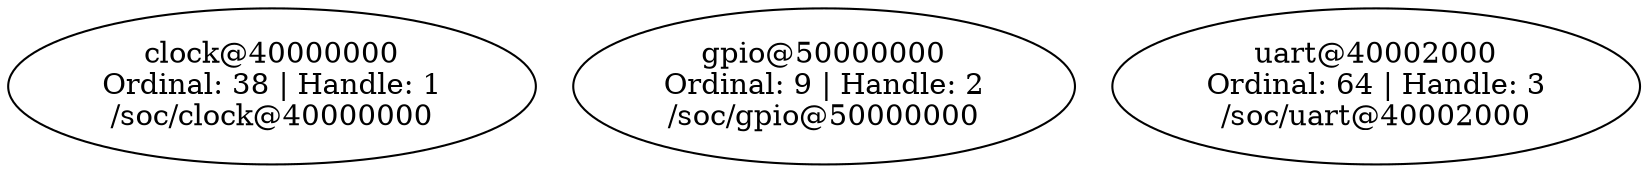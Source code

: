 // /home/pop_os/code/Leroy/Bora-testar-o-debug-Marlon-delete-isso-depois/build_1/zephyr/zephyr_pre0.elf
digraph "Device dependency graph" {
	38 [label="clock@40000000\nOrdinal: 38 | Handle: 1\n/soc/clock@40000000"]
	9 [label="gpio@50000000\nOrdinal: 9 | Handle: 2\n/soc/gpio@50000000"]
	64 [label="uart@40002000\nOrdinal: 64 | Handle: 3\n/soc/uart@40002000"]
}
